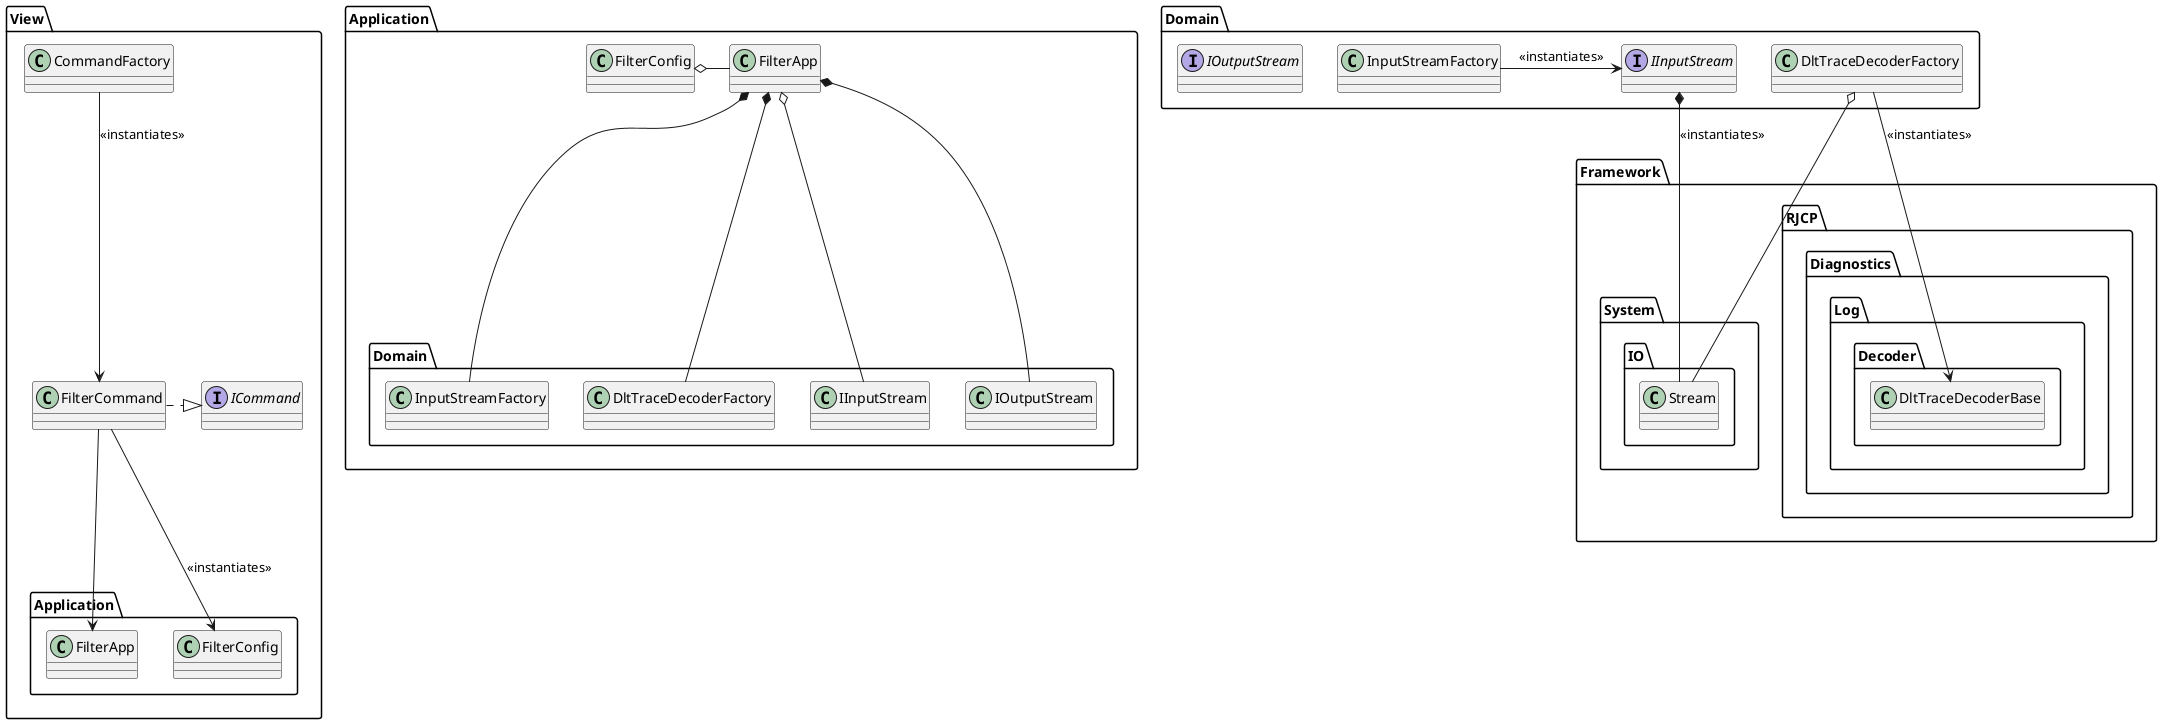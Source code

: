 @startuml App.Filter.Initialization

namespace View {
    class CommandFactory

    interface ICommand
    class FilterCommand

    ICommand <|.l.FilterCommand

    CommandFactory --> FilterCommand : <<instantiates>>

    FilterCommand --> Application.FilterApp
    FilterCommand --> Application.FilterConfig : <<instantiates>>
}

'View.HelpCommand --> Framework.System.Console

namespace Application {
    class FilterApp
    class FilterConfig

    FilterConfig o-r- FilterApp

    FilterApp *-d- Domain.InputStreamFactory
    FilterApp *-d- Domain.DltTraceDecoderFactory
    FilterApp o-d- Domain.IInputStream
    FilterApp *-d- Domain.IOutputStream
}

namespace Domain {
    class InputStreamFactory
    interface IInputStream
    class DltTraceDecoderFactory
    interface IOutputStream

    InputStreamFactory -r-> IInputStream : <<instantiates>>
}

namespace Framework {
    namespace System.IO {
        class Stream
    }

    namespace RJCP.Diagnostics.Log.Decoder {
        class DltTraceDecoderBase
    }

    Domain.IInputStream *-d- System.IO.Stream : <<instantiates>>
    Domain.DltTraceDecoderFactory --> RJCP.Diagnostics.Log.Decoder.DltTraceDecoderBase : <<instantiates>>
    Domain.DltTraceDecoderFactory o-d- System.IO.Stream
}

@enduml